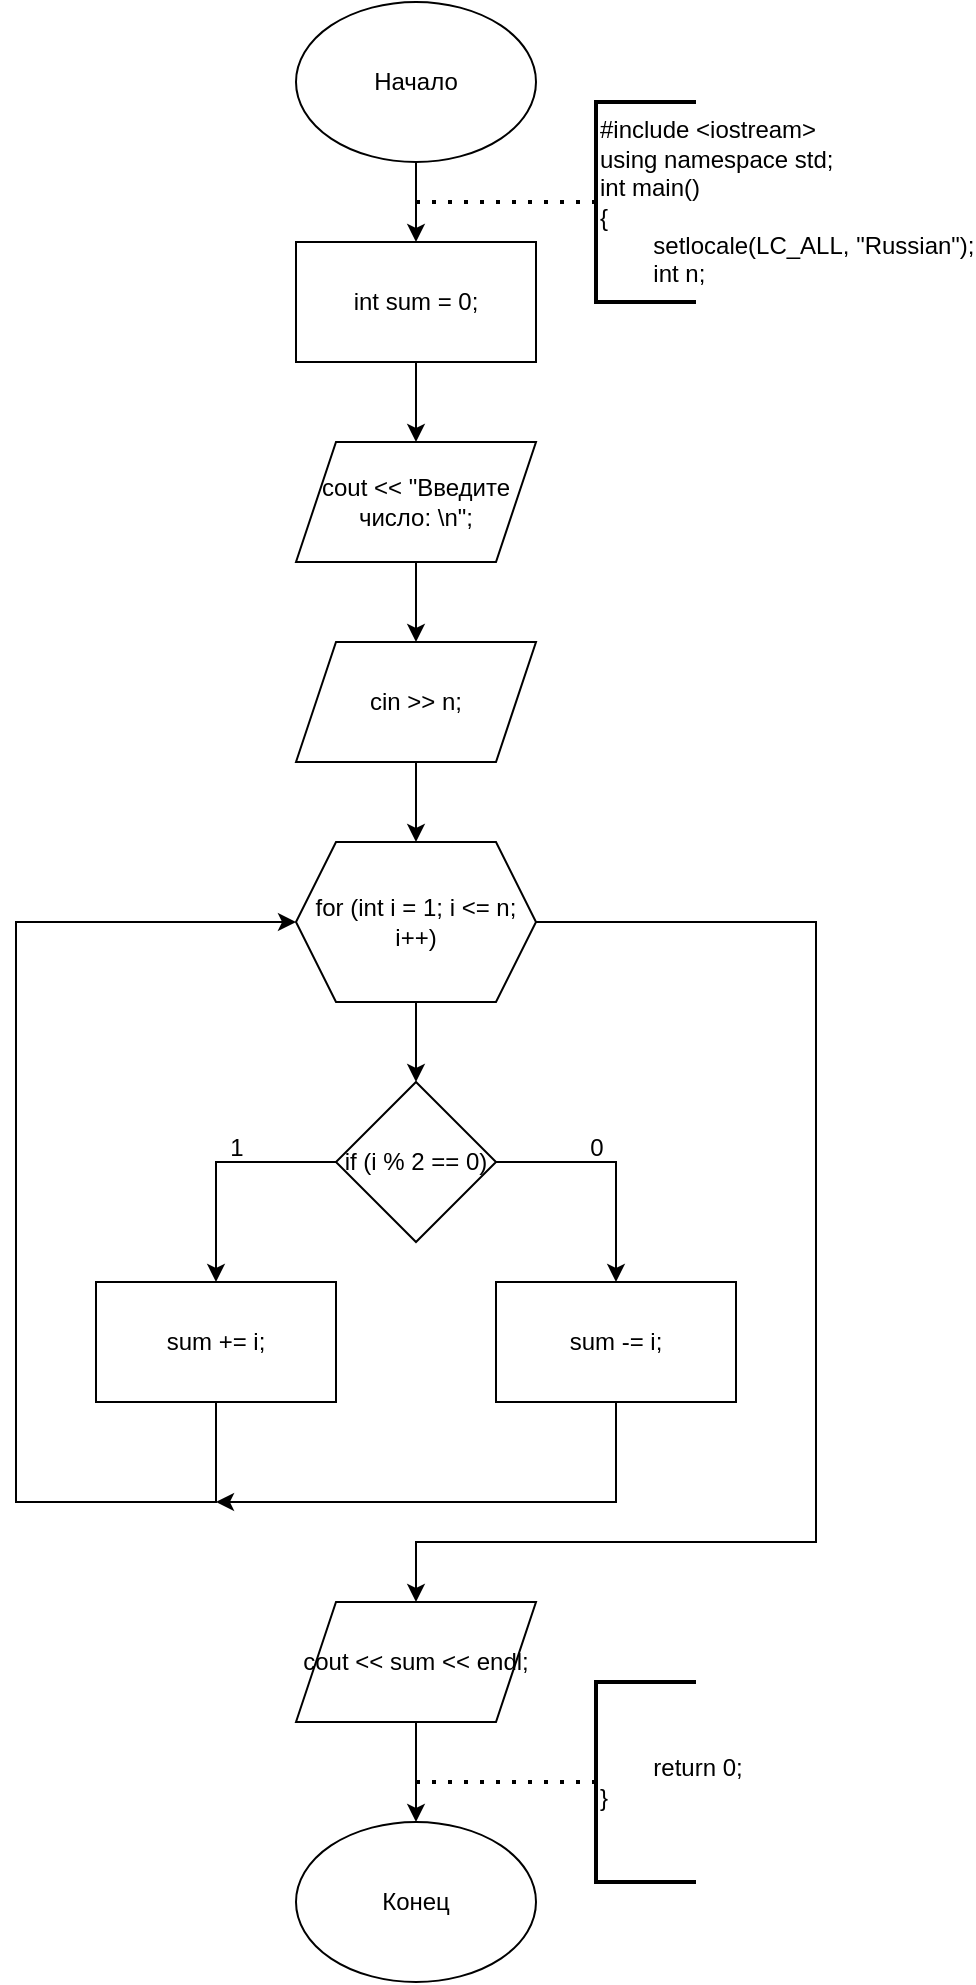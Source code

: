 <mxfile version="24.7.17">
  <diagram name="Страница — 1" id="CPp_jiu-BLnzEKdEbY_K">
    <mxGraphModel dx="472" dy="835" grid="1" gridSize="10" guides="1" tooltips="1" connect="1" arrows="1" fold="1" page="1" pageScale="1" pageWidth="827" pageHeight="1169" math="0" shadow="0">
      <root>
        <mxCell id="0" />
        <mxCell id="1" parent="0" />
        <mxCell id="LefdrT6UlM4HtIoz6M8Q-3" style="edgeStyle=orthogonalEdgeStyle;rounded=0;orthogonalLoop=1;jettySize=auto;html=1;exitX=0.5;exitY=1;exitDx=0;exitDy=0;entryX=0.5;entryY=0;entryDx=0;entryDy=0;" edge="1" parent="1" source="LefdrT6UlM4HtIoz6M8Q-1" target="LefdrT6UlM4HtIoz6M8Q-2">
          <mxGeometry relative="1" as="geometry" />
        </mxCell>
        <mxCell id="LefdrT6UlM4HtIoz6M8Q-1" value="Начало" style="ellipse;whiteSpace=wrap;html=1;" vertex="1" parent="1">
          <mxGeometry x="180" y="30" width="120" height="80" as="geometry" />
        </mxCell>
        <mxCell id="LefdrT6UlM4HtIoz6M8Q-7" style="edgeStyle=orthogonalEdgeStyle;rounded=0;orthogonalLoop=1;jettySize=auto;html=1;exitX=0.5;exitY=1;exitDx=0;exitDy=0;entryX=0.5;entryY=0;entryDx=0;entryDy=0;" edge="1" parent="1" source="LefdrT6UlM4HtIoz6M8Q-2" target="LefdrT6UlM4HtIoz6M8Q-6">
          <mxGeometry relative="1" as="geometry" />
        </mxCell>
        <mxCell id="LefdrT6UlM4HtIoz6M8Q-2" value="int sum = 0;" style="rounded=0;whiteSpace=wrap;html=1;" vertex="1" parent="1">
          <mxGeometry x="180" y="150" width="120" height="60" as="geometry" />
        </mxCell>
        <mxCell id="LefdrT6UlM4HtIoz6M8Q-4" value="" style="endArrow=none;dashed=1;html=1;dashPattern=1 3;strokeWidth=2;rounded=0;" edge="1" parent="1">
          <mxGeometry width="50" height="50" relative="1" as="geometry">
            <mxPoint x="330" y="130" as="sourcePoint" />
            <mxPoint x="240" y="130" as="targetPoint" />
          </mxGeometry>
        </mxCell>
        <mxCell id="LefdrT6UlM4HtIoz6M8Q-5" value="&lt;div&gt;#include &amp;lt;iostream&amp;gt;&lt;/div&gt;&lt;div&gt;using namespace std;&lt;/div&gt;&lt;div&gt;int main()&lt;/div&gt;&lt;div&gt;{&lt;/div&gt;&lt;div&gt;&lt;span style=&quot;white-space-collapse: collapse;&quot;&gt;&lt;span style=&quot;white-space-collapse: preserve;&quot;&gt;&#x9;&lt;/span&gt;setlocale(LC_ALL, &quot;Russian&quot;);&lt;/span&gt;&lt;/div&gt;&lt;div&gt;&lt;span style=&quot;white-space-collapse: collapse;&quot;&gt;&lt;span style=&quot;white-space-collapse: preserve;&quot;&gt;&#x9;&lt;/span&gt;int n;&lt;/span&gt;&lt;/div&gt;" style="strokeWidth=2;html=1;shape=mxgraph.flowchart.annotation_1;align=left;pointerEvents=1;" vertex="1" parent="1">
          <mxGeometry x="330" y="80" width="50" height="100" as="geometry" />
        </mxCell>
        <mxCell id="LefdrT6UlM4HtIoz6M8Q-9" style="edgeStyle=orthogonalEdgeStyle;rounded=0;orthogonalLoop=1;jettySize=auto;html=1;exitX=0.5;exitY=1;exitDx=0;exitDy=0;entryX=0.5;entryY=0;entryDx=0;entryDy=0;" edge="1" parent="1" source="LefdrT6UlM4HtIoz6M8Q-6" target="LefdrT6UlM4HtIoz6M8Q-8">
          <mxGeometry relative="1" as="geometry" />
        </mxCell>
        <mxCell id="LefdrT6UlM4HtIoz6M8Q-6" value="cout &amp;lt;&amp;lt; &quot;Введите число: \n&quot;;" style="shape=parallelogram;perimeter=parallelogramPerimeter;whiteSpace=wrap;html=1;fixedSize=1;" vertex="1" parent="1">
          <mxGeometry x="180" y="250" width="120" height="60" as="geometry" />
        </mxCell>
        <mxCell id="LefdrT6UlM4HtIoz6M8Q-11" style="edgeStyle=orthogonalEdgeStyle;rounded=0;orthogonalLoop=1;jettySize=auto;html=1;exitX=0.5;exitY=1;exitDx=0;exitDy=0;entryX=0.5;entryY=0;entryDx=0;entryDy=0;" edge="1" parent="1" source="LefdrT6UlM4HtIoz6M8Q-8" target="LefdrT6UlM4HtIoz6M8Q-10">
          <mxGeometry relative="1" as="geometry" />
        </mxCell>
        <mxCell id="LefdrT6UlM4HtIoz6M8Q-8" value="cin &amp;gt;&amp;gt; n;" style="shape=parallelogram;perimeter=parallelogramPerimeter;whiteSpace=wrap;html=1;fixedSize=1;" vertex="1" parent="1">
          <mxGeometry x="180" y="350" width="120" height="60" as="geometry" />
        </mxCell>
        <mxCell id="LefdrT6UlM4HtIoz6M8Q-13" style="edgeStyle=orthogonalEdgeStyle;rounded=0;orthogonalLoop=1;jettySize=auto;html=1;exitX=0.5;exitY=1;exitDx=0;exitDy=0;entryX=0.5;entryY=0;entryDx=0;entryDy=0;" edge="1" parent="1" source="LefdrT6UlM4HtIoz6M8Q-10" target="LefdrT6UlM4HtIoz6M8Q-12">
          <mxGeometry relative="1" as="geometry" />
        </mxCell>
        <mxCell id="LefdrT6UlM4HtIoz6M8Q-24" style="edgeStyle=orthogonalEdgeStyle;rounded=0;orthogonalLoop=1;jettySize=auto;html=1;exitX=1;exitY=0.5;exitDx=0;exitDy=0;" edge="1" parent="1" source="LefdrT6UlM4HtIoz6M8Q-10" target="LefdrT6UlM4HtIoz6M8Q-23">
          <mxGeometry relative="1" as="geometry">
            <Array as="points">
              <mxPoint x="440" y="490" />
              <mxPoint x="440" y="800" />
              <mxPoint x="240" y="800" />
            </Array>
          </mxGeometry>
        </mxCell>
        <mxCell id="LefdrT6UlM4HtIoz6M8Q-10" value="for (int i = 1; i &amp;lt;= n; i++)" style="shape=hexagon;perimeter=hexagonPerimeter2;whiteSpace=wrap;html=1;fixedSize=1;" vertex="1" parent="1">
          <mxGeometry x="180" y="450" width="120" height="80" as="geometry" />
        </mxCell>
        <mxCell id="LefdrT6UlM4HtIoz6M8Q-15" style="edgeStyle=orthogonalEdgeStyle;rounded=0;orthogonalLoop=1;jettySize=auto;html=1;exitX=0;exitY=0.5;exitDx=0;exitDy=0;entryX=0.5;entryY=0;entryDx=0;entryDy=0;" edge="1" parent="1" source="LefdrT6UlM4HtIoz6M8Q-12" target="LefdrT6UlM4HtIoz6M8Q-14">
          <mxGeometry relative="1" as="geometry" />
        </mxCell>
        <mxCell id="LefdrT6UlM4HtIoz6M8Q-18" style="edgeStyle=orthogonalEdgeStyle;rounded=0;orthogonalLoop=1;jettySize=auto;html=1;exitX=1;exitY=0.5;exitDx=0;exitDy=0;" edge="1" parent="1" source="LefdrT6UlM4HtIoz6M8Q-12" target="LefdrT6UlM4HtIoz6M8Q-17">
          <mxGeometry relative="1" as="geometry" />
        </mxCell>
        <mxCell id="LefdrT6UlM4HtIoz6M8Q-12" value="if (i % 2 == 0)" style="rhombus;whiteSpace=wrap;html=1;" vertex="1" parent="1">
          <mxGeometry x="200" y="570" width="80" height="80" as="geometry" />
        </mxCell>
        <mxCell id="LefdrT6UlM4HtIoz6M8Q-20" style="edgeStyle=orthogonalEdgeStyle;rounded=0;orthogonalLoop=1;jettySize=auto;html=1;exitX=0.5;exitY=1;exitDx=0;exitDy=0;entryX=0;entryY=0.5;entryDx=0;entryDy=0;" edge="1" parent="1" source="LefdrT6UlM4HtIoz6M8Q-14" target="LefdrT6UlM4HtIoz6M8Q-10">
          <mxGeometry relative="1" as="geometry">
            <Array as="points">
              <mxPoint x="140" y="780" />
              <mxPoint x="40" y="780" />
              <mxPoint x="40" y="490" />
            </Array>
          </mxGeometry>
        </mxCell>
        <mxCell id="LefdrT6UlM4HtIoz6M8Q-14" value="sum += i;" style="rounded=0;whiteSpace=wrap;html=1;" vertex="1" parent="1">
          <mxGeometry x="80" y="670" width="120" height="60" as="geometry" />
        </mxCell>
        <mxCell id="LefdrT6UlM4HtIoz6M8Q-16" value="1" style="text;html=1;align=center;verticalAlign=middle;resizable=0;points=[];autosize=1;strokeColor=none;fillColor=none;" vertex="1" parent="1">
          <mxGeometry x="135" y="588" width="30" height="30" as="geometry" />
        </mxCell>
        <mxCell id="LefdrT6UlM4HtIoz6M8Q-21" style="edgeStyle=orthogonalEdgeStyle;rounded=0;orthogonalLoop=1;jettySize=auto;html=1;exitX=0.5;exitY=1;exitDx=0;exitDy=0;" edge="1" parent="1" source="LefdrT6UlM4HtIoz6M8Q-17">
          <mxGeometry relative="1" as="geometry">
            <mxPoint x="140" y="780" as="targetPoint" />
            <Array as="points">
              <mxPoint x="340" y="780" />
            </Array>
          </mxGeometry>
        </mxCell>
        <mxCell id="LefdrT6UlM4HtIoz6M8Q-17" value="sum -= i;" style="rounded=0;whiteSpace=wrap;html=1;" vertex="1" parent="1">
          <mxGeometry x="280" y="670" width="120" height="60" as="geometry" />
        </mxCell>
        <mxCell id="LefdrT6UlM4HtIoz6M8Q-19" value="0" style="text;html=1;align=center;verticalAlign=middle;resizable=0;points=[];autosize=1;strokeColor=none;fillColor=none;" vertex="1" parent="1">
          <mxGeometry x="315" y="588" width="30" height="30" as="geometry" />
        </mxCell>
        <mxCell id="LefdrT6UlM4HtIoz6M8Q-26" style="edgeStyle=orthogonalEdgeStyle;rounded=0;orthogonalLoop=1;jettySize=auto;html=1;exitX=0.5;exitY=1;exitDx=0;exitDy=0;entryX=0.5;entryY=0;entryDx=0;entryDy=0;" edge="1" parent="1" source="LefdrT6UlM4HtIoz6M8Q-23" target="LefdrT6UlM4HtIoz6M8Q-25">
          <mxGeometry relative="1" as="geometry" />
        </mxCell>
        <mxCell id="LefdrT6UlM4HtIoz6M8Q-23" value="cout &amp;lt;&amp;lt; sum &amp;lt;&amp;lt; endl;" style="shape=parallelogram;perimeter=parallelogramPerimeter;whiteSpace=wrap;html=1;fixedSize=1;" vertex="1" parent="1">
          <mxGeometry x="180" y="830" width="120" height="60" as="geometry" />
        </mxCell>
        <mxCell id="LefdrT6UlM4HtIoz6M8Q-25" value="Конец" style="ellipse;whiteSpace=wrap;html=1;" vertex="1" parent="1">
          <mxGeometry x="180" y="940" width="120" height="80" as="geometry" />
        </mxCell>
        <mxCell id="LefdrT6UlM4HtIoz6M8Q-27" value="" style="endArrow=none;dashed=1;html=1;dashPattern=1 3;strokeWidth=2;rounded=0;" edge="1" parent="1">
          <mxGeometry width="50" height="50" relative="1" as="geometry">
            <mxPoint x="330" y="920" as="sourcePoint" />
            <mxPoint x="240" y="920" as="targetPoint" />
          </mxGeometry>
        </mxCell>
        <mxCell id="LefdrT6UlM4HtIoz6M8Q-28" value="&lt;div&gt;&lt;span style=&quot;white-space-collapse: collapse;&quot;&gt;&lt;span style=&quot;white-space-collapse: preserve;&quot;&gt;&#x9;&lt;/span&gt;return 0;&lt;/span&gt;&lt;/div&gt;&lt;div&gt;}&lt;/div&gt;" style="strokeWidth=2;html=1;shape=mxgraph.flowchart.annotation_1;align=left;pointerEvents=1;" vertex="1" parent="1">
          <mxGeometry x="330" y="870" width="50" height="100" as="geometry" />
        </mxCell>
      </root>
    </mxGraphModel>
  </diagram>
</mxfile>
